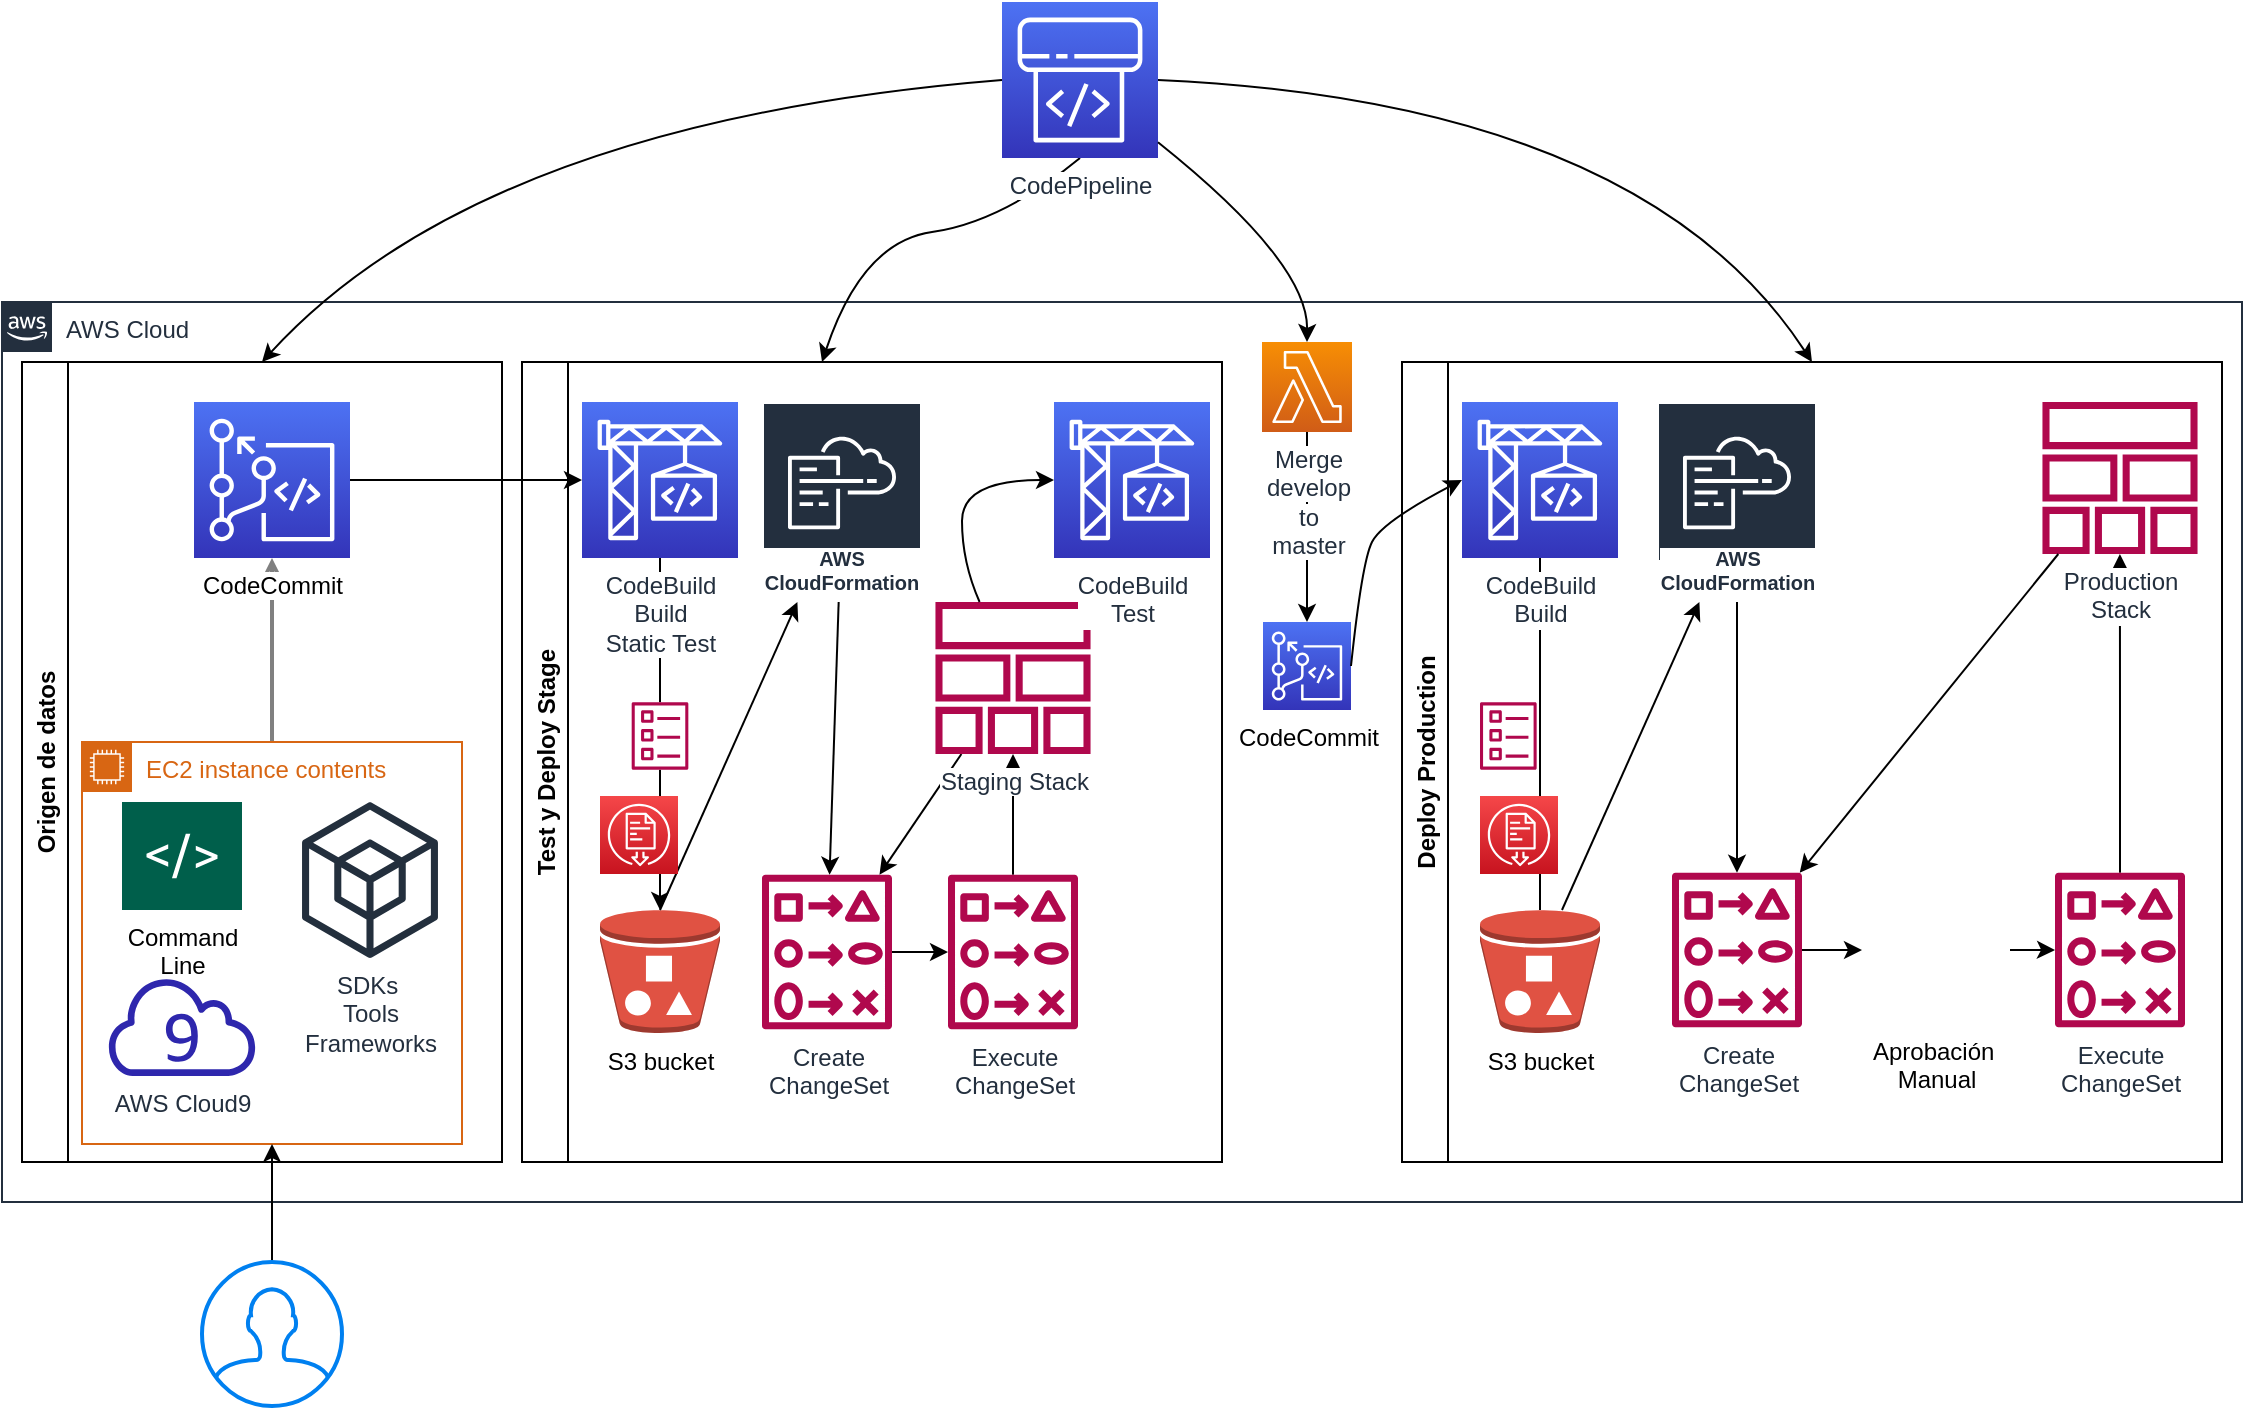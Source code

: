 <mxfile version="16.2.7" type="github"><diagram id="Ht1M8jgEwFfnCIfOTk4-" name="Page-1"><mxGraphModel dx="1202" dy="1468" grid="1" gridSize="10" guides="1" tooltips="1" connect="1" arrows="1" fold="1" page="1" pageScale="1" pageWidth="1169" pageHeight="827" math="0" shadow="0"><root><mxCell id="0"/><mxCell id="1" parent="0"/><mxCell id="UEzPUAAOIrF-is8g5C7q-175" value="AWS Cloud" style="points=[[0,0],[0.25,0],[0.5,0],[0.75,0],[1,0],[1,0.25],[1,0.5],[1,0.75],[1,1],[0.75,1],[0.5,1],[0.25,1],[0,1],[0,0.75],[0,0.5],[0,0.25]];outlineConnect=0;gradientColor=none;html=1;whiteSpace=wrap;fontSize=12;fontStyle=0;shape=mxgraph.aws4.group;grIcon=mxgraph.aws4.group_aws_cloud_alt;strokeColor=#232F3E;fillColor=none;verticalAlign=top;align=left;spacingLeft=30;fontColor=#232F3E;dashed=0;labelBackgroundColor=#ffffff;container=1;pointerEvents=0;collapsible=0;recursiveResize=0;" parent="1" vertex="1"><mxGeometry x="20" y="-660" width="1120" height="450" as="geometry"/></mxCell><mxCell id="UyR-H3eRkojqvRKuo6n6-12" style="edgeStyle=orthogonalEdgeStyle;rounded=0;orthogonalLoop=1;jettySize=auto;html=1;entryX=0.5;entryY=0;entryDx=0;entryDy=0;entryPerimeter=0;" edge="1" parent="UEzPUAAOIrF-is8g5C7q-175" source="UyR-H3eRkojqvRKuo6n6-4" target="UyR-H3eRkojqvRKuo6n6-13"><mxGeometry relative="1" as="geometry"><Array as="points"><mxPoint x="653" y="100"/><mxPoint x="652" y="160"/></Array></mxGeometry></mxCell><mxCell id="UyR-H3eRkojqvRKuo6n6-13" value="CodeCommit" style="sketch=0;points=[[0,0,0],[0.25,0,0],[0.5,0,0],[0.75,0,0],[1,0,0],[0,1,0],[0.25,1,0],[0.5,1,0],[0.75,1,0],[1,1,0],[0,0.25,0],[0,0.5,0],[0,0.75,0],[1,0.25,0],[1,0.5,0],[1,0.75,0]];outlineConnect=0;fontColor=default;gradientColor=#4D72F3;gradientDirection=north;fillColor=#3334B9;strokeColor=#ffffff;dashed=0;verticalLabelPosition=bottom;verticalAlign=top;align=center;html=1;fontSize=12;fontStyle=0;aspect=fixed;shape=mxgraph.aws4.resourceIcon;resIcon=mxgraph.aws4.codecommit;labelBackgroundColor=#FFFFFF;labelBorderColor=none;" vertex="1" parent="UEzPUAAOIrF-is8g5C7q-175"><mxGeometry x="630.5" y="160" width="44" height="44" as="geometry"/></mxCell><mxCell id="nyitZraSU37nMj-4SIgi-21" value="Origen de datos" style="swimlane;horizontal=0;labelBackgroundColor=#FFFFFF;labelBorderColor=none;fontColor=default;" parent="UEzPUAAOIrF-is8g5C7q-175" vertex="1"><mxGeometry x="10" y="30" width="240" height="400" as="geometry"/></mxCell><mxCell id="UEzPUAAOIrF-is8g5C7q-199" style="edgeStyle=orthogonalEdgeStyle;rounded=0;orthogonalLoop=1;jettySize=auto;html=1;startArrow=none;startFill=0;endArrow=open;endFill=0;strokeColor=#808080;strokeWidth=2;entryX=0.5;entryY=1;entryDx=0;entryDy=0;entryPerimeter=0;" parent="nyitZraSU37nMj-4SIgi-21" source="nyitZraSU37nMj-4SIgi-2" target="nyitZraSU37nMj-4SIgi-13" edge="1"><mxGeometry relative="1" as="geometry"><mxPoint x="348" y="170.5" as="targetPoint"/></mxGeometry></mxCell><mxCell id="nyitZraSU37nMj-4SIgi-2" value="EC2 instance contents" style="points=[[0,0],[0.25,0],[0.5,0],[0.75,0],[1,0],[1,0.25],[1,0.5],[1,0.75],[1,1],[0.75,1],[0.5,1],[0.25,1],[0,1],[0,0.75],[0,0.5],[0,0.25]];outlineConnect=0;gradientColor=none;html=1;whiteSpace=wrap;fontSize=12;fontStyle=0;container=1;pointerEvents=0;collapsible=0;recursiveResize=0;shape=mxgraph.aws4.group;grIcon=mxgraph.aws4.group_ec2_instance_contents;strokeColor=#D86613;fillColor=none;verticalAlign=top;align=left;spacingLeft=30;fontColor=#D86613;dashed=0;" parent="nyitZraSU37nMj-4SIgi-21" vertex="1"><mxGeometry x="30" y="190" width="190" height="201" as="geometry"/></mxCell><mxCell id="nyitZraSU37nMj-4SIgi-3" value="AWS Cloud9" style="sketch=0;outlineConnect=0;fontColor=#232F3E;gradientColor=none;fillColor=#2E27AD;strokeColor=none;dashed=0;verticalLabelPosition=bottom;verticalAlign=top;align=center;html=1;fontSize=12;fontStyle=0;aspect=fixed;shape=mxgraph.aws4.cloud9;" parent="nyitZraSU37nMj-4SIgi-2" vertex="1"><mxGeometry x="11" y="117" width="78" height="50" as="geometry"/></mxCell><mxCell id="nyitZraSU37nMj-4SIgi-6" value="SDKs&amp;nbsp;&lt;br&gt;Tools&lt;br&gt;Frameworks" style="sketch=0;outlineConnect=0;fontColor=#232F3E;gradientColor=none;fillColor=#232F3D;strokeColor=none;dashed=0;verticalLabelPosition=bottom;verticalAlign=top;align=center;html=1;fontSize=12;fontStyle=0;aspect=fixed;pointerEvents=1;shape=mxgraph.aws4.external_sdk;" parent="nyitZraSU37nMj-4SIgi-2" vertex="1"><mxGeometry x="110" y="30" width="68" height="78" as="geometry"/></mxCell><mxCell id="nyitZraSU37nMj-4SIgi-7" value="Command &lt;br&gt;Line" style="sketch=0;pointerEvents=1;shadow=0;dashed=0;html=1;strokeColor=none;fillColor=#005F4B;labelPosition=center;verticalLabelPosition=bottom;verticalAlign=top;align=center;outlineConnect=0;shape=mxgraph.veeam2.command_line;" parent="nyitZraSU37nMj-4SIgi-2" vertex="1"><mxGeometry x="20" y="30" width="60" height="54" as="geometry"/></mxCell><mxCell id="nyitZraSU37nMj-4SIgi-13" value="CodeCommit" style="sketch=0;points=[[0,0,0],[0.25,0,0],[0.5,0,0],[0.75,0,0],[1,0,0],[0,1,0],[0.25,1,0],[0.5,1,0],[0.75,1,0],[1,1,0],[0,0.25,0],[0,0.5,0],[0,0.75,0],[1,0.25,0],[1,0.5,0],[1,0.75,0]];outlineConnect=0;fontColor=default;gradientColor=#4D72F3;gradientDirection=north;fillColor=#3334B9;strokeColor=#ffffff;dashed=0;verticalLabelPosition=bottom;verticalAlign=top;align=center;html=1;fontSize=12;fontStyle=0;aspect=fixed;shape=mxgraph.aws4.resourceIcon;resIcon=mxgraph.aws4.codecommit;labelBackgroundColor=#FFFFFF;labelBorderColor=none;" parent="nyitZraSU37nMj-4SIgi-21" vertex="1"><mxGeometry x="86" y="20" width="78" height="78" as="geometry"/></mxCell><mxCell id="nyitZraSU37nMj-4SIgi-23" value="Test y Deploy Stage" style="swimlane;horizontal=0;labelBackgroundColor=#FFFFFF;labelBorderColor=none;fontColor=default;" parent="UEzPUAAOIrF-is8g5C7q-175" vertex="1"><mxGeometry x="260" y="30" width="350" height="400" as="geometry"/></mxCell><mxCell id="nyitZraSU37nMj-4SIgi-24" value="S3 bucket" style="outlineConnect=0;dashed=0;verticalLabelPosition=bottom;verticalAlign=top;align=center;html=1;shape=mxgraph.aws3.bucket_with_objects;fillColor=#E05243;gradientColor=none;labelBackgroundColor=#FFFFFF;labelBorderColor=none;fontColor=default;" parent="nyitZraSU37nMj-4SIgi-23" vertex="1"><mxGeometry x="39" y="274" width="60" height="61.5" as="geometry"/></mxCell><mxCell id="nyitZraSU37nMj-4SIgi-30" value="AWS CloudFormation" style="sketch=0;outlineConnect=0;fontColor=#232F3E;gradientColor=none;strokeColor=#ffffff;fillColor=#232F3E;dashed=0;verticalLabelPosition=middle;verticalAlign=bottom;align=center;html=1;whiteSpace=wrap;fontSize=10;fontStyle=1;spacing=3;shape=mxgraph.aws4.productIcon;prIcon=mxgraph.aws4.cloudformation;labelBackgroundColor=#FFFFFF;labelBorderColor=none;" parent="nyitZraSU37nMj-4SIgi-23" vertex="1"><mxGeometry x="120" y="20" width="80" height="100" as="geometry"/></mxCell><mxCell id="nyitZraSU37nMj-4SIgi-31" value="" style="endArrow=classic;html=1;rounded=0;fontColor=default;exitX=0.5;exitY=0;exitDx=0;exitDy=0;exitPerimeter=0;" parent="nyitZraSU37nMj-4SIgi-23" source="nyitZraSU37nMj-4SIgi-24" target="nyitZraSU37nMj-4SIgi-30" edge="1"><mxGeometry width="50" height="50" relative="1" as="geometry"><mxPoint x="110" y="140" as="sourcePoint"/><mxPoint x="160" y="90" as="targetPoint"/></mxGeometry></mxCell><mxCell id="nyitZraSU37nMj-4SIgi-32" value="Create &lt;br&gt;ChangeSet" style="sketch=0;outlineConnect=0;fontColor=#232F3E;gradientColor=none;fillColor=#B0084D;strokeColor=none;dashed=0;verticalLabelPosition=bottom;verticalAlign=top;align=center;html=1;fontSize=12;fontStyle=0;aspect=fixed;pointerEvents=1;shape=mxgraph.aws4.change_set;labelBackgroundColor=#FFFFFF;labelBorderColor=none;" parent="nyitZraSU37nMj-4SIgi-23" vertex="1"><mxGeometry x="120" y="256" width="65" height="78" as="geometry"/></mxCell><mxCell id="nyitZraSU37nMj-4SIgi-33" value="" style="endArrow=classic;html=1;rounded=0;fontColor=default;" parent="nyitZraSU37nMj-4SIgi-23" source="nyitZraSU37nMj-4SIgi-30" target="nyitZraSU37nMj-4SIgi-32" edge="1"><mxGeometry width="50" height="50" relative="1" as="geometry"><mxPoint x="110" y="140" as="sourcePoint"/><mxPoint x="160" y="90" as="targetPoint"/></mxGeometry></mxCell><mxCell id="nyitZraSU37nMj-4SIgi-38" value="" style="endArrow=classic;html=1;rounded=0;fontColor=default;" parent="nyitZraSU37nMj-4SIgi-23" source="nyitZraSU37nMj-4SIgi-36" target="nyitZraSU37nMj-4SIgi-32" edge="1"><mxGeometry width="50" height="50" relative="1" as="geometry"><mxPoint x="270" y="120" as="sourcePoint"/><mxPoint x="330" y="170" as="targetPoint"/></mxGeometry></mxCell><mxCell id="nyitZraSU37nMj-4SIgi-40" value="" style="endArrow=classic;html=1;rounded=0;fontColor=default;" parent="nyitZraSU37nMj-4SIgi-23" source="nyitZraSU37nMj-4SIgi-37" target="nyitZraSU37nMj-4SIgi-36" edge="1"><mxGeometry width="50" height="50" relative="1" as="geometry"><mxPoint x="290" y="250" as="sourcePoint"/><mxPoint x="160" y="90" as="targetPoint"/></mxGeometry></mxCell><mxCell id="nyitZraSU37nMj-4SIgi-36" value="Staging Stack" style="sketch=0;outlineConnect=0;fontColor=#232F3E;gradientColor=none;fillColor=#B0084D;strokeColor=none;dashed=0;verticalLabelPosition=bottom;verticalAlign=top;align=center;html=1;fontSize=12;fontStyle=0;aspect=fixed;pointerEvents=1;shape=mxgraph.aws4.stack;labelBackgroundColor=#FFFFFF;labelBorderColor=none;" parent="nyitZraSU37nMj-4SIgi-23" vertex="1"><mxGeometry x="206.5" y="120" width="78" height="76" as="geometry"/></mxCell><mxCell id="nyitZraSU37nMj-4SIgi-37" value="Execute &lt;br&gt;ChangeSet" style="sketch=0;outlineConnect=0;fontColor=#232F3E;gradientColor=none;fillColor=#B0084D;strokeColor=none;dashed=0;verticalLabelPosition=bottom;verticalAlign=top;align=center;html=1;fontSize=12;fontStyle=0;aspect=fixed;pointerEvents=1;shape=mxgraph.aws4.change_set;labelBackgroundColor=#FFFFFF;labelBorderColor=none;" parent="nyitZraSU37nMj-4SIgi-23" vertex="1"><mxGeometry x="213" y="256" width="65" height="78" as="geometry"/></mxCell><mxCell id="nyitZraSU37nMj-4SIgi-39" value="" style="endArrow=classic;html=1;rounded=0;fontColor=default;" parent="nyitZraSU37nMj-4SIgi-23" source="nyitZraSU37nMj-4SIgi-32" target="nyitZraSU37nMj-4SIgi-37" edge="1"><mxGeometry width="50" height="50" relative="1" as="geometry"><mxPoint x="110" y="140" as="sourcePoint"/><mxPoint x="160" y="90" as="targetPoint"/></mxGeometry></mxCell><mxCell id="nyitZraSU37nMj-4SIgi-41" value="CodeBuild&lt;br&gt;Test" style="sketch=0;points=[[0,0,0],[0.25,0,0],[0.5,0,0],[0.75,0,0],[1,0,0],[0,1,0],[0.25,1,0],[0.5,1,0],[0.75,1,0],[1,1,0],[0,0.25,0],[0,0.5,0],[0,0.75,0],[1,0.25,0],[1,0.5,0],[1,0.75,0]];outlineConnect=0;fontColor=#232F3E;gradientColor=#4D72F3;gradientDirection=north;fillColor=#3334B9;strokeColor=#ffffff;dashed=0;verticalLabelPosition=bottom;verticalAlign=top;align=center;html=1;fontSize=12;fontStyle=0;aspect=fixed;shape=mxgraph.aws4.resourceIcon;resIcon=mxgraph.aws4.codebuild;labelBackgroundColor=#FFFFFF;labelBorderColor=none;" parent="nyitZraSU37nMj-4SIgi-23" vertex="1"><mxGeometry x="266" y="20" width="78" height="78" as="geometry"/></mxCell><mxCell id="UyR-H3eRkojqvRKuo6n6-1" value="" style="endArrow=none;html=1;rounded=0;fontColor=default;entryX=0.5;entryY=0;entryDx=0;entryDy=0;entryPerimeter=0;" edge="1" parent="nyitZraSU37nMj-4SIgi-23" source="nyitZraSU37nMj-4SIgi-15" target="nyitZraSU37nMj-4SIgi-28"><mxGeometry x="-0.523" width="50" height="50" relative="1" as="geometry"><mxPoint x="349.0" y="-532.0" as="sourcePoint"/><mxPoint x="349" y="-356" as="targetPoint"/><mxPoint as="offset"/></mxGeometry></mxCell><mxCell id="nyitZraSU37nMj-4SIgi-42" value="" style="curved=1;endArrow=classic;html=1;rounded=0;fontColor=default;entryX=0;entryY=0.5;entryDx=0;entryDy=0;entryPerimeter=0;" parent="nyitZraSU37nMj-4SIgi-23" source="nyitZraSU37nMj-4SIgi-36" target="nyitZraSU37nMj-4SIgi-41" edge="1"><mxGeometry width="50" height="50" relative="1" as="geometry"><mxPoint x="110" y="140" as="sourcePoint"/><mxPoint x="160" y="90" as="targetPoint"/><Array as="points"><mxPoint x="220" y="100"/><mxPoint x="220" y="59"/></Array></mxGeometry></mxCell><mxCell id="nyitZraSU37nMj-4SIgi-15" value="CodeBuild&lt;br&gt;Build&lt;br&gt;Static Test" style="sketch=0;points=[[0,0,0],[0.25,0,0],[0.5,0,0],[0.75,0,0],[1,0,0],[0,1,0],[0.25,1,0],[0.5,1,0],[0.75,1,0],[1,1,0],[0,0.25,0],[0,0.5,0],[0,0.75,0],[1,0.25,0],[1,0.5,0],[1,0.75,0]];outlineConnect=0;fontColor=#232F3E;gradientColor=#4D72F3;gradientDirection=north;fillColor=#3334B9;strokeColor=#ffffff;dashed=0;verticalLabelPosition=bottom;verticalAlign=top;align=center;html=1;fontSize=12;fontStyle=0;aspect=fixed;shape=mxgraph.aws4.resourceIcon;resIcon=mxgraph.aws4.codebuild;labelBackgroundColor=#FFFFFF;labelBorderColor=none;" parent="nyitZraSU37nMj-4SIgi-23" vertex="1"><mxGeometry x="30" y="20" width="78" height="78" as="geometry"/></mxCell><mxCell id="nyitZraSU37nMj-4SIgi-25" value="" style="endArrow=classic;html=1;rounded=0;fontColor=default;entryX=0.5;entryY=0;entryDx=0;entryDy=0;entryPerimeter=0;startArrow=none;" parent="nyitZraSU37nMj-4SIgi-23" source="nyitZraSU37nMj-4SIgi-28" target="nyitZraSU37nMj-4SIgi-24" edge="1"><mxGeometry x="-0.523" width="50" height="50" relative="1" as="geometry"><mxPoint x="130" y="140" as="sourcePoint"/><mxPoint x="110" y="270" as="targetPoint"/><mxPoint as="offset"/></mxGeometry></mxCell><mxCell id="nyitZraSU37nMj-4SIgi-28" value="" style="sketch=0;outlineConnect=0;fontColor=#232F3E;gradientColor=none;fillColor=#B0084D;strokeColor=none;dashed=0;verticalLabelPosition=bottom;verticalAlign=top;align=center;html=1;fontSize=12;fontStyle=0;aspect=fixed;pointerEvents=1;shape=mxgraph.aws4.template;labelBackgroundColor=#FFFFFF;labelBorderColor=none;" parent="nyitZraSU37nMj-4SIgi-23" vertex="1"><mxGeometry x="54.84" y="170" width="28.33" height="34" as="geometry"/></mxCell><mxCell id="nyitZraSU37nMj-4SIgi-26" value="" style="sketch=0;points=[[0,0,0],[0.25,0,0],[0.5,0,0],[0.75,0,0],[1,0,0],[0,1,0],[0.25,1,0],[0.5,1,0],[0.75,1,0],[1,1,0],[0,0.25,0],[0,0.5,0],[0,0.75,0],[1,0.25,0],[1,0.5,0],[1,0.75,0]];outlineConnect=0;fontColor=#232F3E;gradientColor=#F54749;gradientDirection=north;fillColor=#C7131F;strokeColor=#ffffff;dashed=0;verticalLabelPosition=bottom;verticalAlign=top;align=center;html=1;fontSize=12;fontStyle=0;aspect=fixed;shape=mxgraph.aws4.resourceIcon;resIcon=mxgraph.aws4.artifact;labelBackgroundColor=#FFFFFF;labelBorderColor=none;" parent="nyitZraSU37nMj-4SIgi-23" vertex="1"><mxGeometry x="39" y="217" width="39" height="39" as="geometry"/></mxCell><mxCell id="nyitZraSU37nMj-4SIgi-20" value="" style="endArrow=classic;html=1;rounded=0;fontColor=default;exitX=1;exitY=0.5;exitDx=0;exitDy=0;exitPerimeter=0;entryX=0;entryY=0.5;entryDx=0;entryDy=0;entryPerimeter=0;" parent="UEzPUAAOIrF-is8g5C7q-175" source="nyitZraSU37nMj-4SIgi-13" target="nyitZraSU37nMj-4SIgi-15" edge="1"><mxGeometry width="50" height="50" relative="1" as="geometry"><mxPoint x="390" y="-30" as="sourcePoint"/><mxPoint x="440" y="-80" as="targetPoint"/></mxGeometry></mxCell><mxCell id="nyitZraSU37nMj-4SIgi-43" value="Deploy Production" style="swimlane;horizontal=0;labelBackgroundColor=#FFFFFF;labelBorderColor=none;fontColor=default;" parent="UEzPUAAOIrF-is8g5C7q-175" vertex="1"><mxGeometry x="700" y="30" width="410" height="400" as="geometry"/></mxCell><mxCell id="UyR-H3eRkojqvRKuo6n6-10" value="" style="endArrow=none;html=1;rounded=0;fontColor=default;" edge="1" parent="nyitZraSU37nMj-4SIgi-43" source="UyR-H3eRkojqvRKuo6n6-7" target="UyR-H3eRkojqvRKuo6n6-6"><mxGeometry x="-0.523" width="50" height="50" relative="1" as="geometry"><mxPoint x="-360.998" y="108" as="sourcePoint"/><mxPoint x="-360.995" y="180.155" as="targetPoint"/><mxPoint as="offset"/></mxGeometry></mxCell><mxCell id="nyitZraSU37nMj-4SIgi-46" value="AWS CloudFormation" style="sketch=0;outlineConnect=0;fontColor=#232F3E;gradientColor=none;strokeColor=#ffffff;fillColor=#232F3E;dashed=0;verticalLabelPosition=middle;verticalAlign=bottom;align=center;html=1;whiteSpace=wrap;fontSize=10;fontStyle=1;spacing=3;shape=mxgraph.aws4.productIcon;prIcon=mxgraph.aws4.cloudformation;labelBackgroundColor=#FFFFFF;labelBorderColor=none;" parent="nyitZraSU37nMj-4SIgi-43" vertex="1"><mxGeometry x="127.5" y="20" width="80" height="100" as="geometry"/></mxCell><mxCell id="nyitZraSU37nMj-4SIgi-55" style="edgeStyle=orthogonalEdgeStyle;rounded=0;orthogonalLoop=1;jettySize=auto;html=1;entryX=0;entryY=0.5;entryDx=0;entryDy=0;fontColor=default;" parent="nyitZraSU37nMj-4SIgi-43" source="nyitZraSU37nMj-4SIgi-47" target="nyitZraSU37nMj-4SIgi-49" edge="1"><mxGeometry relative="1" as="geometry"/></mxCell><mxCell id="nyitZraSU37nMj-4SIgi-47" value="Create &lt;br&gt;ChangeSet" style="sketch=0;outlineConnect=0;fontColor=#232F3E;gradientColor=none;fillColor=#B0084D;strokeColor=none;dashed=0;verticalLabelPosition=bottom;verticalAlign=top;align=center;html=1;fontSize=12;fontStyle=0;aspect=fixed;pointerEvents=1;shape=mxgraph.aws4.change_set;labelBackgroundColor=#FFFFFF;labelBorderColor=none;" parent="nyitZraSU37nMj-4SIgi-43" vertex="1"><mxGeometry x="135" y="255" width="65" height="78" as="geometry"/></mxCell><mxCell id="nyitZraSU37nMj-4SIgi-57" style="edgeStyle=orthogonalEdgeStyle;rounded=0;orthogonalLoop=1;jettySize=auto;html=1;fontColor=default;" parent="nyitZraSU37nMj-4SIgi-43" source="nyitZraSU37nMj-4SIgi-48" target="nyitZraSU37nMj-4SIgi-51" edge="1"><mxGeometry relative="1" as="geometry"/></mxCell><mxCell id="nyitZraSU37nMj-4SIgi-48" value="Execute &lt;br&gt;ChangeSet" style="sketch=0;outlineConnect=0;fontColor=#232F3E;gradientColor=none;fillColor=#B0084D;strokeColor=none;dashed=0;verticalLabelPosition=bottom;verticalAlign=top;align=center;html=1;fontSize=12;fontStyle=0;aspect=fixed;pointerEvents=1;shape=mxgraph.aws4.change_set;labelBackgroundColor=#FFFFFF;labelBorderColor=none;" parent="nyitZraSU37nMj-4SIgi-43" vertex="1"><mxGeometry x="326.5" y="255" width="65" height="78" as="geometry"/></mxCell><mxCell id="nyitZraSU37nMj-4SIgi-56" style="edgeStyle=orthogonalEdgeStyle;rounded=0;orthogonalLoop=1;jettySize=auto;html=1;exitX=1;exitY=0.5;exitDx=0;exitDy=0;fontColor=default;" parent="nyitZraSU37nMj-4SIgi-43" source="nyitZraSU37nMj-4SIgi-49" target="nyitZraSU37nMj-4SIgi-48" edge="1"><mxGeometry relative="1" as="geometry"/></mxCell><mxCell id="nyitZraSU37nMj-4SIgi-49" value="Aprobación&amp;nbsp;&lt;br&gt;Manual" style="shape=image;html=1;verticalAlign=top;verticalLabelPosition=bottom;labelBackgroundColor=#ffffff;imageAspect=0;aspect=fixed;image=https://cdn3.iconfinder.com/data/icons/ballicons-reloaded-free/512/icon-91-128.png;labelBorderColor=none;fontColor=default;" parent="nyitZraSU37nMj-4SIgi-43" vertex="1"><mxGeometry x="230" y="257" width="74" height="74" as="geometry"/></mxCell><mxCell id="nyitZraSU37nMj-4SIgi-50" value="" style="endArrow=classic;html=1;rounded=0;fontColor=default;" parent="nyitZraSU37nMj-4SIgi-43" source="nyitZraSU37nMj-4SIgi-46" target="nyitZraSU37nMj-4SIgi-47" edge="1"><mxGeometry width="50" height="50" relative="1" as="geometry"><mxPoint x="-290" y="130" as="sourcePoint"/><mxPoint x="-290" y="267.85" as="targetPoint"/></mxGeometry></mxCell><mxCell id="nyitZraSU37nMj-4SIgi-51" value="Production&lt;br&gt;Stack&lt;br&gt;" style="sketch=0;outlineConnect=0;fontColor=#232F3E;gradientColor=none;fillColor=#B0084D;strokeColor=none;dashed=0;verticalLabelPosition=bottom;verticalAlign=top;align=center;html=1;fontSize=12;fontStyle=0;aspect=fixed;pointerEvents=1;shape=mxgraph.aws4.stack;labelBackgroundColor=#FFFFFF;labelBorderColor=none;" parent="nyitZraSU37nMj-4SIgi-43" vertex="1"><mxGeometry x="320" y="20" width="78" height="76" as="geometry"/></mxCell><mxCell id="nyitZraSU37nMj-4SIgi-59" value="" style="endArrow=classic;html=1;rounded=0;fontColor=default;" parent="nyitZraSU37nMj-4SIgi-43" source="nyitZraSU37nMj-4SIgi-51" target="nyitZraSU37nMj-4SIgi-47" edge="1"><mxGeometry width="50" height="50" relative="1" as="geometry"><mxPoint x="-193.65" y="206" as="sourcePoint"/><mxPoint x="-247.5" y="268.674" as="targetPoint"/><Array as="points"/></mxGeometry></mxCell><mxCell id="UyR-H3eRkojqvRKuo6n6-6" value="S3 bucket" style="outlineConnect=0;dashed=0;verticalLabelPosition=bottom;verticalAlign=top;align=center;html=1;shape=mxgraph.aws3.bucket_with_objects;fillColor=#E05243;gradientColor=none;labelBackgroundColor=#FFFFFF;labelBorderColor=none;fontColor=default;" vertex="1" parent="nyitZraSU37nMj-4SIgi-43"><mxGeometry x="39" y="274" width="60" height="61.5" as="geometry"/></mxCell><mxCell id="UyR-H3eRkojqvRKuo6n6-7" value="CodeBuild&lt;br&gt;Build" style="sketch=0;points=[[0,0,0],[0.25,0,0],[0.5,0,0],[0.75,0,0],[1,0,0],[0,1,0],[0.25,1,0],[0.5,1,0],[0.75,1,0],[1,1,0],[0,0.25,0],[0,0.5,0],[0,0.75,0],[1,0.25,0],[1,0.5,0],[1,0.75,0]];outlineConnect=0;fontColor=#232F3E;gradientColor=#4D72F3;gradientDirection=north;fillColor=#3334B9;strokeColor=#ffffff;dashed=0;verticalLabelPosition=bottom;verticalAlign=top;align=center;html=1;fontSize=12;fontStyle=0;aspect=fixed;shape=mxgraph.aws4.resourceIcon;resIcon=mxgraph.aws4.codebuild;labelBackgroundColor=#FFFFFF;labelBorderColor=none;" vertex="1" parent="nyitZraSU37nMj-4SIgi-43"><mxGeometry x="30" y="20" width="78" height="78" as="geometry"/></mxCell><mxCell id="UyR-H3eRkojqvRKuo6n6-9" value="" style="sketch=0;points=[[0,0,0],[0.25,0,0],[0.5,0,0],[0.75,0,0],[1,0,0],[0,1,0],[0.25,1,0],[0.5,1,0],[0.75,1,0],[1,1,0],[0,0.25,0],[0,0.5,0],[0,0.75,0],[1,0.25,0],[1,0.5,0],[1,0.75,0]];outlineConnect=0;fontColor=#232F3E;gradientColor=#F54749;gradientDirection=north;fillColor=#C7131F;strokeColor=#ffffff;dashed=0;verticalLabelPosition=bottom;verticalAlign=top;align=center;html=1;fontSize=12;fontStyle=0;aspect=fixed;shape=mxgraph.aws4.resourceIcon;resIcon=mxgraph.aws4.artifact;labelBackgroundColor=#FFFFFF;labelBorderColor=none;" vertex="1" parent="nyitZraSU37nMj-4SIgi-43"><mxGeometry x="39" y="217" width="39" height="39" as="geometry"/></mxCell><mxCell id="UyR-H3eRkojqvRKuo6n6-8" value="" style="sketch=0;outlineConnect=0;fontColor=#232F3E;gradientColor=none;fillColor=#B0084D;strokeColor=none;dashed=0;verticalLabelPosition=bottom;verticalAlign=top;align=center;html=1;fontSize=12;fontStyle=0;aspect=fixed;pointerEvents=1;shape=mxgraph.aws4.template;labelBackgroundColor=#FFFFFF;labelBorderColor=none;" vertex="1" parent="nyitZraSU37nMj-4SIgi-43"><mxGeometry x="39.0" y="170" width="28.33" height="34" as="geometry"/></mxCell><mxCell id="UyR-H3eRkojqvRKuo6n6-11" value="" style="endArrow=classic;html=1;rounded=0;fontColor=default;exitX=0.5;exitY=0;exitDx=0;exitDy=0;exitPerimeter=0;" edge="1" parent="nyitZraSU37nMj-4SIgi-43"><mxGeometry width="50" height="50" relative="1" as="geometry"><mxPoint x="80" y="274" as="sourcePoint"/><mxPoint x="148.696" y="120" as="targetPoint"/></mxGeometry></mxCell><mxCell id="UyR-H3eRkojqvRKuo6n6-4" value="&lt;span style=&quot;background-color: rgb(255 , 255 , 255)&quot;&gt;Merge &lt;br&gt;develop&lt;br&gt;to&lt;br&gt;master&lt;/span&gt;" style="sketch=0;points=[[0,0,0],[0.25,0,0],[0.5,0,0],[0.75,0,0],[1,0,0],[0,1,0],[0.25,1,0],[0.5,1,0],[0.75,1,0],[1,1,0],[0,0.25,0],[0,0.5,0],[0,0.75,0],[1,0.25,0],[1,0.5,0],[1,0.75,0]];outlineConnect=0;fontColor=#232F3E;gradientColor=#F78E04;gradientDirection=north;fillColor=#D05C17;strokeColor=#ffffff;dashed=0;verticalLabelPosition=bottom;verticalAlign=top;align=center;html=1;fontSize=12;fontStyle=0;aspect=fixed;shape=mxgraph.aws4.resourceIcon;resIcon=mxgraph.aws4.lambda;" vertex="1" parent="UEzPUAAOIrF-is8g5C7q-175"><mxGeometry x="630" y="20" width="45" height="45" as="geometry"/></mxCell><mxCell id="UyR-H3eRkojqvRKuo6n6-14" value="" style="curved=1;endArrow=classic;html=1;rounded=0;exitX=1;exitY=0.5;exitDx=0;exitDy=0;exitPerimeter=0;entryX=0;entryY=0.5;entryDx=0;entryDy=0;entryPerimeter=0;" edge="1" parent="UEzPUAAOIrF-is8g5C7q-175" source="UyR-H3eRkojqvRKuo6n6-13" target="UyR-H3eRkojqvRKuo6n6-7"><mxGeometry width="50" height="50" relative="1" as="geometry"><mxPoint x="460" y="100" as="sourcePoint"/><mxPoint x="510" y="50" as="targetPoint"/><Array as="points"><mxPoint x="680" y="130"/><mxPoint x="690" y="110"/></Array></mxGeometry></mxCell><mxCell id="nyitZraSU37nMj-4SIgi-27" value="" style="curved=1;endArrow=classic;html=1;rounded=0;fontColor=default;exitX=0.5;exitY=1;exitDx=0;exitDy=0;exitPerimeter=0;" parent="1" source="nyitZraSU37nMj-4SIgi-17" edge="1"><mxGeometry width="50" height="50" relative="1" as="geometry"><mxPoint x="480" y="-490" as="sourcePoint"/><mxPoint x="430" y="-630" as="targetPoint"/><Array as="points"><mxPoint x="520" y="-700"/><mxPoint x="450" y="-690"/></Array></mxGeometry></mxCell><mxCell id="nyitZraSU37nMj-4SIgi-54" style="edgeStyle=orthogonalEdgeStyle;rounded=0;orthogonalLoop=1;jettySize=auto;html=1;fontColor=default;" parent="1" source="nyitZraSU37nMj-4SIgi-8" target="nyitZraSU37nMj-4SIgi-2" edge="1"><mxGeometry relative="1" as="geometry"/></mxCell><mxCell id="nyitZraSU37nMj-4SIgi-8" value="" style="html=1;verticalLabelPosition=bottom;align=center;labelBackgroundColor=#ffffff;verticalAlign=top;strokeWidth=2;strokeColor=#0080F0;shadow=0;dashed=0;shape=mxgraph.ios7.icons.user;" parent="1" vertex="1"><mxGeometry x="120" y="-180" width="70" height="72" as="geometry"/></mxCell><mxCell id="nyitZraSU37nMj-4SIgi-17" value="CodePipeline" style="sketch=0;points=[[0,0,0],[0.25,0,0],[0.5,0,0],[0.75,0,0],[1,0,0],[0,1,0],[0.25,1,0],[0.5,1,0],[0.75,1,0],[1,1,0],[0,0.25,0],[0,0.5,0],[0,0.75,0],[1,0.25,0],[1,0.5,0],[1,0.75,0]];outlineConnect=0;fontColor=#232F3E;gradientColor=#4D72F3;gradientDirection=north;fillColor=#3334B9;strokeColor=#ffffff;dashed=0;verticalLabelPosition=bottom;verticalAlign=top;align=center;html=1;fontSize=12;fontStyle=0;aspect=fixed;shape=mxgraph.aws4.resourceIcon;resIcon=mxgraph.aws4.codepipeline;labelBackgroundColor=#FFFFFF;labelBorderColor=none;" parent="1" vertex="1"><mxGeometry x="520" y="-810" width="78" height="78" as="geometry"/></mxCell><mxCell id="nyitZraSU37nMj-4SIgi-19" value="" style="curved=1;endArrow=classic;html=1;rounded=0;fontColor=default;exitX=0;exitY=0.5;exitDx=0;exitDy=0;exitPerimeter=0;entryX=0.5;entryY=0;entryDx=0;entryDy=0;" parent="1" source="nyitZraSU37nMj-4SIgi-17" edge="1" target="nyitZraSU37nMj-4SIgi-21"><mxGeometry width="50" height="50" relative="1" as="geometry"><mxPoint x="260" y="-700" as="sourcePoint"/><mxPoint x="230" y="-610" as="targetPoint"/><Array as="points"><mxPoint x="260" y="-750"/></Array></mxGeometry></mxCell><mxCell id="nyitZraSU37nMj-4SIgi-45" value="" style="curved=1;endArrow=classic;html=1;rounded=0;fontColor=default;exitX=1;exitY=0.5;exitDx=0;exitDy=0;exitPerimeter=0;entryX=0.5;entryY=0;entryDx=0;entryDy=0;" parent="1" source="nyitZraSU37nMj-4SIgi-17" target="nyitZraSU37nMj-4SIgi-43" edge="1"><mxGeometry width="50" height="50" relative="1" as="geometry"><mxPoint x="780" y="-490" as="sourcePoint"/><mxPoint x="830" y="-540" as="targetPoint"/><Array as="points"><mxPoint x="840" y="-760"/></Array></mxGeometry></mxCell><mxCell id="UyR-H3eRkojqvRKuo6n6-5" value="" style="curved=1;endArrow=classic;html=1;rounded=0;entryX=0.5;entryY=0;entryDx=0;entryDy=0;entryPerimeter=0;" edge="1" parent="1" source="nyitZraSU37nMj-4SIgi-17" target="UyR-H3eRkojqvRKuo6n6-4"><mxGeometry width="50" height="50" relative="1" as="geometry"><mxPoint x="660" y="-440" as="sourcePoint"/><mxPoint x="710" y="-490" as="targetPoint"/><Array as="points"><mxPoint x="673" y="-680"/></Array></mxGeometry></mxCell></root></mxGraphModel></diagram></mxfile>